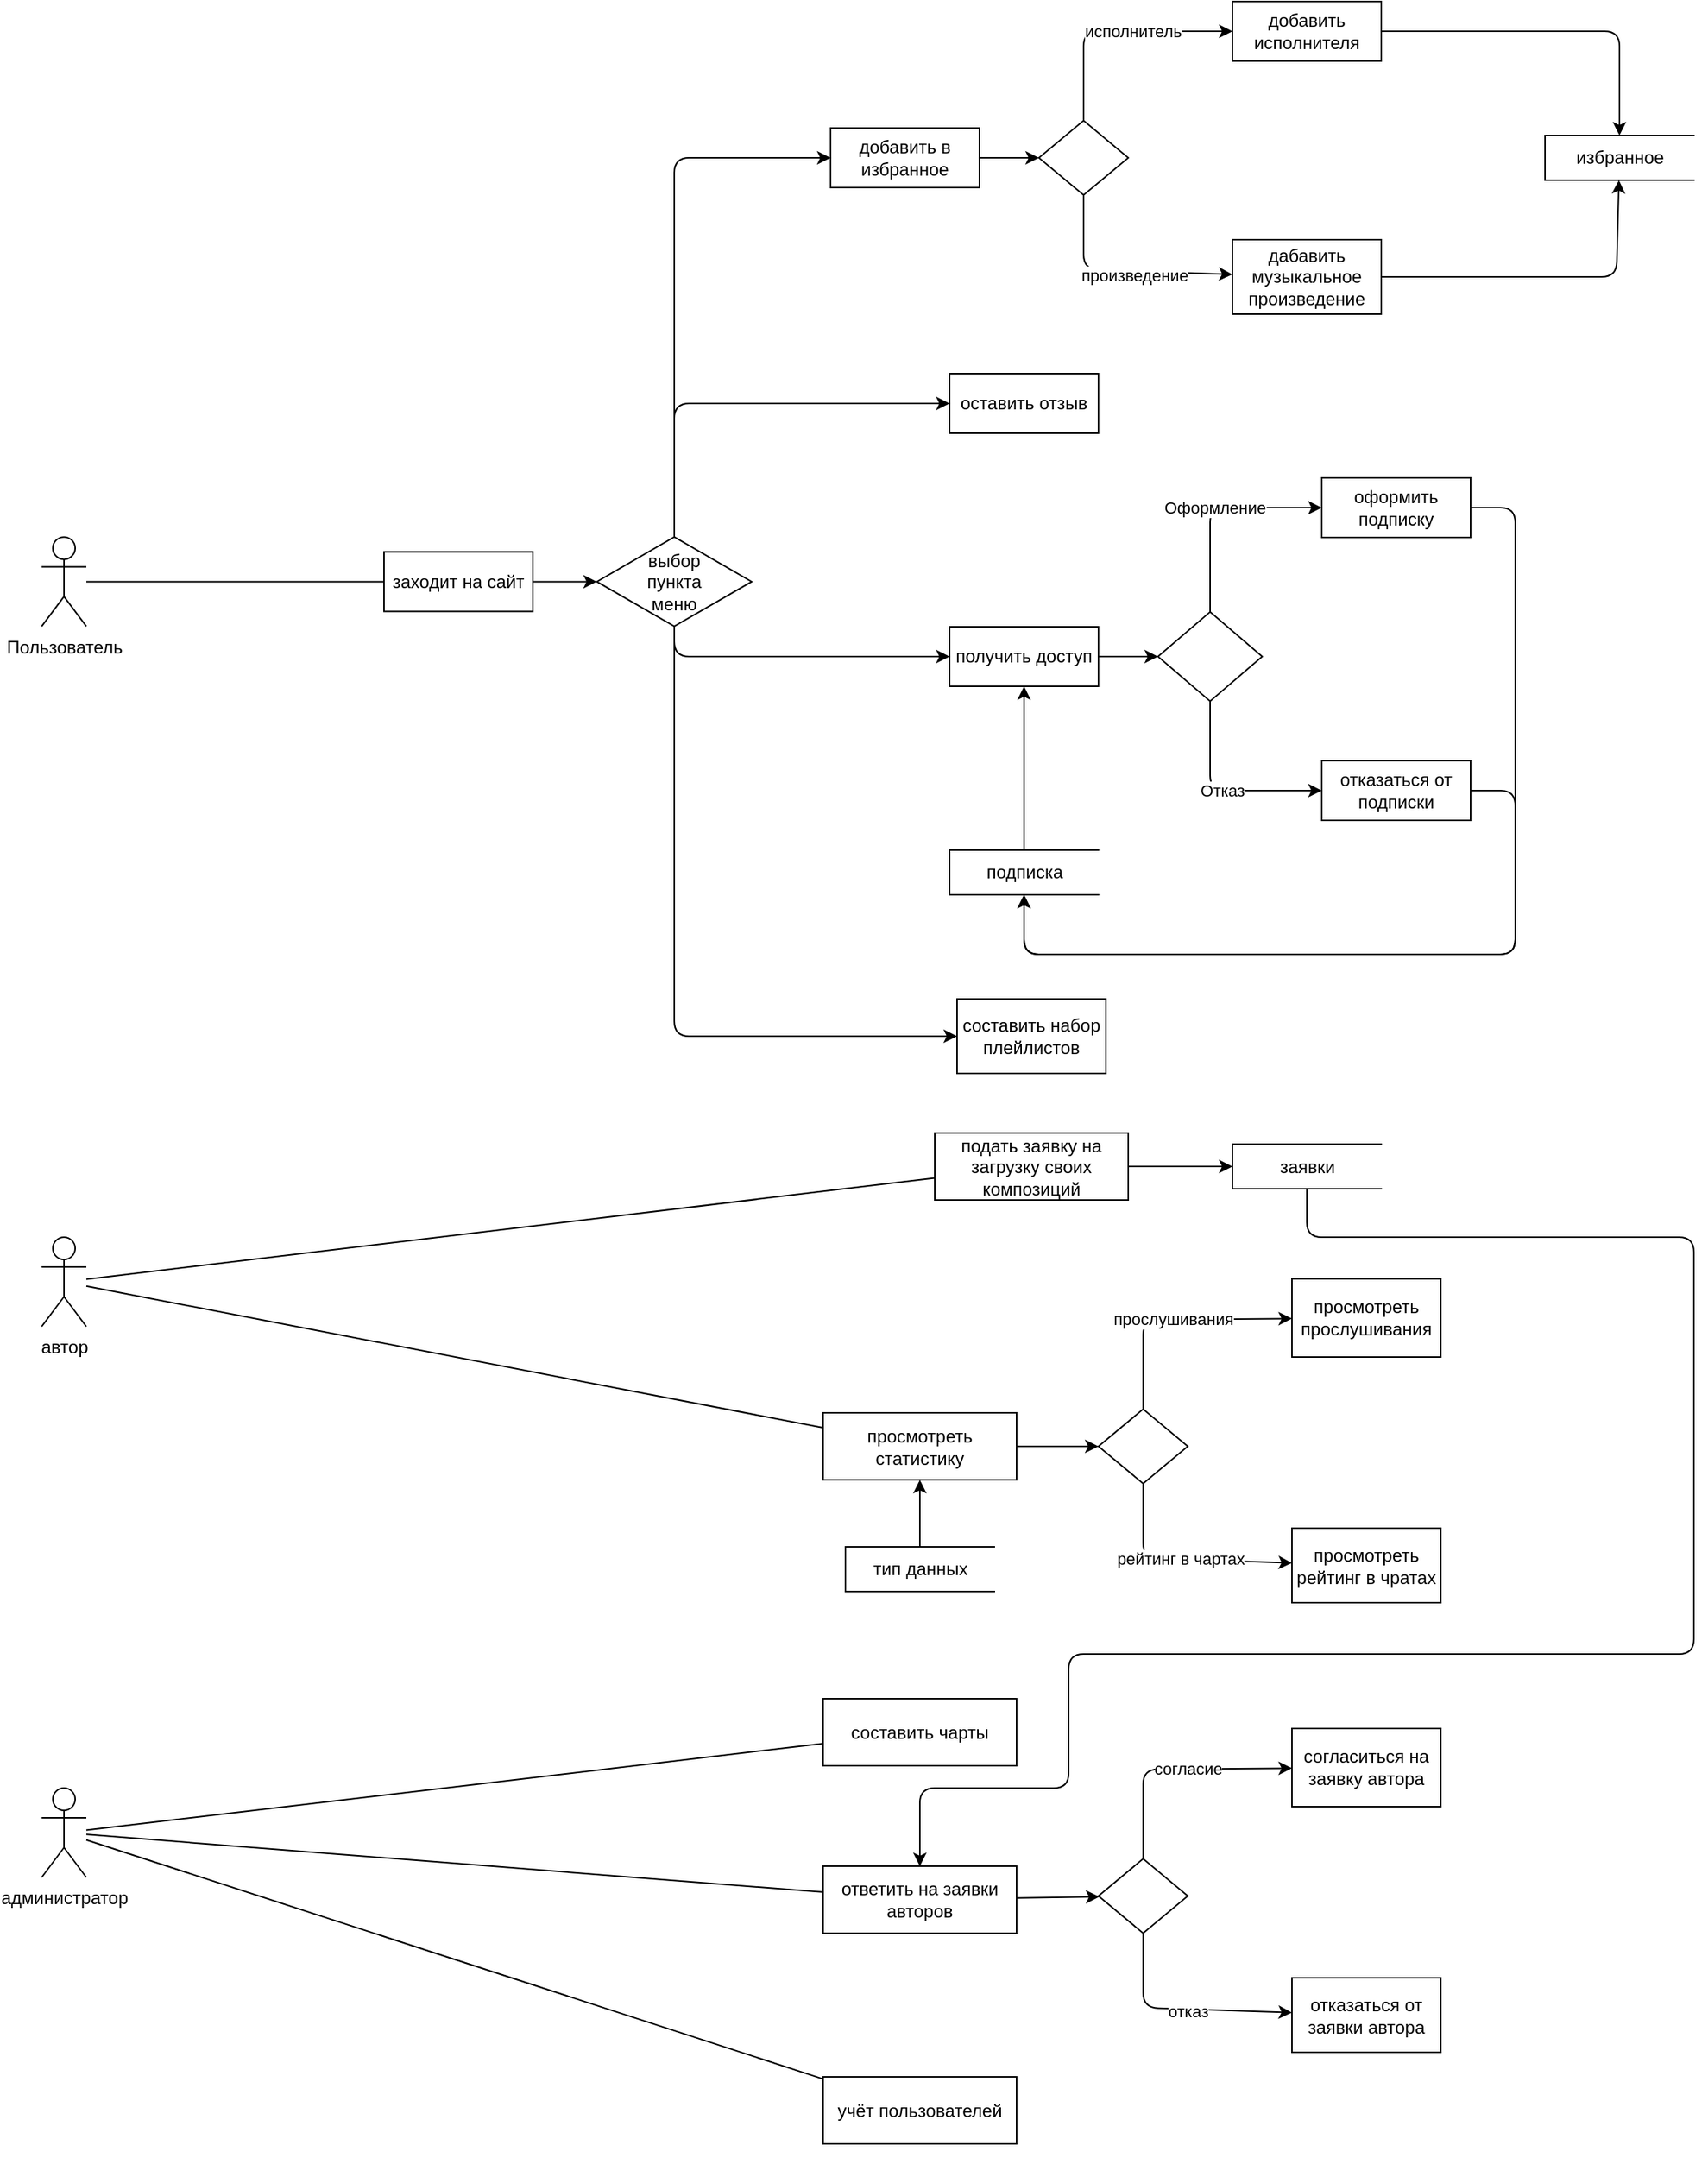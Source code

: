 <mxfile version="15.5.2" type="device" pages="2"><diagram id="x2m9xSOuauWkbCSFKLqA" name="Страница 1"><mxGraphModel dx="1806" dy="1756" grid="1" gridSize="10" guides="1" tooltips="1" connect="1" arrows="1" fold="1" page="1" pageScale="1" pageWidth="827" pageHeight="1169" math="0" shadow="0"><root><mxCell id="0"/><mxCell id="1" parent="0"/><mxCell id="N2sHEX1uIcaa_9FFR6iz-1" value="Пользователь" style="shape=umlActor;verticalLabelPosition=bottom;verticalAlign=top;html=1;outlineConnect=0;" parent="1" vertex="1"><mxGeometry x="-330" y="119.7" width="30" height="60" as="geometry"/></mxCell><mxCell id="N2sHEX1uIcaa_9FFR6iz-2" value="" style="endArrow=none;html=1;" parent="1" source="N2sHEX1uIcaa_9FFR6iz-1" target="N2sHEX1uIcaa_9FFR6iz-3" edge="1"><mxGeometry width="50" height="50" relative="1" as="geometry"><mxPoint x="160" y="299.7" as="sourcePoint"/><mxPoint x="-100" y="159.7" as="targetPoint"/></mxGeometry></mxCell><mxCell id="iRl3DJ97S0IFw4UnPUvw-6" style="edgeStyle=orthogonalEdgeStyle;rounded=0;orthogonalLoop=1;jettySize=auto;html=1;" parent="1" source="N2sHEX1uIcaa_9FFR6iz-3" target="iRl3DJ97S0IFw4UnPUvw-5" edge="1"><mxGeometry relative="1" as="geometry"/></mxCell><mxCell id="N2sHEX1uIcaa_9FFR6iz-3" value="заходит на сайт" style="rounded=0;whiteSpace=wrap;html=1;" parent="1" vertex="1"><mxGeometry x="-100" y="129.7" width="100" height="40" as="geometry"/></mxCell><mxCell id="N2sHEX1uIcaa_9FFR6iz-5" value="получить доступ" style="rounded=0;whiteSpace=wrap;html=1;" parent="1" vertex="1"><mxGeometry x="280" y="180" width="100" height="40" as="geometry"/></mxCell><mxCell id="N2sHEX1uIcaa_9FFR6iz-6" value="добавить в избранное" style="rounded=0;whiteSpace=wrap;html=1;" parent="1" vertex="1"><mxGeometry x="200" y="-155" width="100" height="40" as="geometry"/></mxCell><mxCell id="N2sHEX1uIcaa_9FFR6iz-7" value="оставить отзыв" style="rounded=0;whiteSpace=wrap;html=1;" parent="1" vertex="1"><mxGeometry x="280" y="10" width="100" height="40" as="geometry"/></mxCell><mxCell id="N2sHEX1uIcaa_9FFR6iz-10" value="" style="rhombus;whiteSpace=wrap;html=1;" parent="1" vertex="1"><mxGeometry x="420" y="170" width="70" height="60" as="geometry"/></mxCell><mxCell id="N2sHEX1uIcaa_9FFR6iz-11" value="" style="endArrow=classic;html=1;" parent="1" source="N2sHEX1uIcaa_9FFR6iz-5" target="N2sHEX1uIcaa_9FFR6iz-10" edge="1"><mxGeometry width="50" height="50" relative="1" as="geometry"><mxPoint x="400" y="340" as="sourcePoint"/><mxPoint x="430" y="200" as="targetPoint"/></mxGeometry></mxCell><mxCell id="N2sHEX1uIcaa_9FFR6iz-12" value="подписка" style="html=1;dashed=0;whitespace=wrap;shape=partialRectangle;right=0;" parent="1" vertex="1"><mxGeometry x="280" y="330" width="100" height="30" as="geometry"/></mxCell><mxCell id="N2sHEX1uIcaa_9FFR6iz-13" value="" style="endArrow=classic;html=1;" parent="1" source="N2sHEX1uIcaa_9FFR6iz-12" target="N2sHEX1uIcaa_9FFR6iz-5" edge="1"><mxGeometry width="50" height="50" relative="1" as="geometry"><mxPoint x="400" y="210" as="sourcePoint"/><mxPoint x="450" y="160" as="targetPoint"/></mxGeometry></mxCell><mxCell id="lSBhg6P_wEcgFPhDnSpZ-16" value="Оформление" style="endArrow=classic;html=1;edgeStyle=orthogonalEdgeStyle;" parent="1" source="N2sHEX1uIcaa_9FFR6iz-10" target="lSBhg6P_wEcgFPhDnSpZ-25" edge="1"><mxGeometry relative="1" as="geometry"><mxPoint x="370" y="320" as="sourcePoint"/><mxPoint x="530" y="100" as="targetPoint"/><Array as="points"><mxPoint x="455" y="100"/></Array></mxGeometry></mxCell><mxCell id="lSBhg6P_wEcgFPhDnSpZ-21" value="Отказ" style="endArrow=classic;html=1;edgeStyle=orthogonalEdgeStyle;" parent="1" source="N2sHEX1uIcaa_9FFR6iz-10" target="lSBhg6P_wEcgFPhDnSpZ-24" edge="1"><mxGeometry relative="1" as="geometry"><mxPoint x="370" y="250" as="sourcePoint"/><mxPoint x="530" y="290" as="targetPoint"/><Array as="points"><mxPoint x="455" y="290"/></Array></mxGeometry></mxCell><mxCell id="lSBhg6P_wEcgFPhDnSpZ-24" value="отказаться от подписки" style="rounded=0;whiteSpace=wrap;html=1;" parent="1" vertex="1"><mxGeometry x="530" y="270" width="100" height="40" as="geometry"/></mxCell><mxCell id="lSBhg6P_wEcgFPhDnSpZ-25" value="оформить подписку" style="rounded=0;whiteSpace=wrap;html=1;" parent="1" vertex="1"><mxGeometry x="530" y="80" width="100" height="40" as="geometry"/></mxCell><mxCell id="lSBhg6P_wEcgFPhDnSpZ-33" value="" style="endArrow=classic;html=1;edgeStyle=orthogonalEdgeStyle;" parent="1" source="lSBhg6P_wEcgFPhDnSpZ-25" target="N2sHEX1uIcaa_9FFR6iz-12" edge="1"><mxGeometry width="50" height="50" relative="1" as="geometry"><mxPoint x="630" y="100" as="sourcePoint"/><mxPoint x="610" y="250" as="targetPoint"/><Array as="points"><mxPoint x="660" y="100"/><mxPoint x="660" y="400"/><mxPoint x="330" y="400"/></Array></mxGeometry></mxCell><mxCell id="lSBhg6P_wEcgFPhDnSpZ-34" value="" style="endArrow=classic;html=1;edgeStyle=orthogonalEdgeStyle;" parent="1" source="lSBhg6P_wEcgFPhDnSpZ-24" target="N2sHEX1uIcaa_9FFR6iz-12" edge="1"><mxGeometry width="50" height="50" relative="1" as="geometry"><mxPoint x="560" y="300" as="sourcePoint"/><mxPoint x="380" y="370" as="targetPoint"/><Array as="points"><mxPoint x="660" y="290"/><mxPoint x="660" y="400"/><mxPoint x="330" y="400"/></Array></mxGeometry></mxCell><mxCell id="lSBhg6P_wEcgFPhDnSpZ-38" value="" style="endArrow=classic;html=1;" parent="1" source="N2sHEX1uIcaa_9FFR6iz-6" target="lSBhg6P_wEcgFPhDnSpZ-39" edge="1"><mxGeometry width="50" height="50" relative="1" as="geometry"><mxPoint x="340" y="-175" as="sourcePoint"/><mxPoint x="340" y="-105" as="targetPoint"/></mxGeometry></mxCell><mxCell id="lSBhg6P_wEcgFPhDnSpZ-39" value="" style="shape=rhombus;html=1;dashed=0;whitespace=wrap;perimeter=rhombusPerimeter;" parent="1" vertex="1"><mxGeometry x="340" y="-160" width="60" height="50" as="geometry"/></mxCell><mxCell id="lSBhg6P_wEcgFPhDnSpZ-41" value="" style="endArrow=classic;html=1;" parent="1" source="lSBhg6P_wEcgFPhDnSpZ-39" target="lSBhg6P_wEcgFPhDnSpZ-51" edge="1"><mxGeometry relative="1" as="geometry"><mxPoint x="170" y="40" as="sourcePoint"/><mxPoint x="470" y="-220" as="targetPoint"/><Array as="points"><mxPoint x="370" y="-220"/></Array></mxGeometry></mxCell><mxCell id="lSBhg6P_wEcgFPhDnSpZ-43" value="исполнитель" style="edgeLabel;html=1;align=center;verticalAlign=middle;resizable=0;points=[];" parent="lSBhg6P_wEcgFPhDnSpZ-41" vertex="1" connectable="0"><mxGeometry x="0.16" y="-1" relative="1" as="geometry"><mxPoint y="-1" as="offset"/></mxGeometry></mxCell><mxCell id="lSBhg6P_wEcgFPhDnSpZ-47" value="" style="endArrow=classic;html=1;" parent="1" source="lSBhg6P_wEcgFPhDnSpZ-39" target="lSBhg6P_wEcgFPhDnSpZ-50" edge="1"><mxGeometry relative="1" as="geometry"><mxPoint x="370" y="-100" as="sourcePoint"/><mxPoint x="470" y="-60" as="targetPoint"/><Array as="points"><mxPoint x="370" y="-60"/></Array></mxGeometry></mxCell><mxCell id="lSBhg6P_wEcgFPhDnSpZ-49" value="произведение" style="edgeLabel;html=1;align=center;verticalAlign=middle;resizable=0;points=[];" parent="lSBhg6P_wEcgFPhDnSpZ-47" vertex="1" connectable="0"><mxGeometry x="0.112" y="-3" relative="1" as="geometry"><mxPoint as="offset"/></mxGeometry></mxCell><mxCell id="lSBhg6P_wEcgFPhDnSpZ-50" value="дабавить музыкальное произведение" style="rounded=0;whiteSpace=wrap;html=1;" parent="1" vertex="1"><mxGeometry x="470" y="-80" width="100" height="50" as="geometry"/></mxCell><mxCell id="lSBhg6P_wEcgFPhDnSpZ-51" value="добавить исполнителя" style="rounded=0;whiteSpace=wrap;html=1;" parent="1" vertex="1"><mxGeometry x="470" y="-240" width="100" height="40" as="geometry"/></mxCell><mxCell id="lSBhg6P_wEcgFPhDnSpZ-52" value="избранное" style="html=1;dashed=0;whitespace=wrap;shape=partialRectangle;right=0;" parent="1" vertex="1"><mxGeometry x="680" y="-150" width="100" height="30" as="geometry"/></mxCell><mxCell id="lSBhg6P_wEcgFPhDnSpZ-53" value="" style="endArrow=classic;html=1;" parent="1" source="lSBhg6P_wEcgFPhDnSpZ-50" target="lSBhg6P_wEcgFPhDnSpZ-52" edge="1"><mxGeometry width="50" height="50" relative="1" as="geometry"><mxPoint x="480" y="-50" as="sourcePoint"/><mxPoint x="530" y="-100" as="targetPoint"/><Array as="points"><mxPoint x="728" y="-55"/></Array></mxGeometry></mxCell><mxCell id="lSBhg6P_wEcgFPhDnSpZ-54" value="" style="endArrow=classic;html=1;" parent="1" source="lSBhg6P_wEcgFPhDnSpZ-51" target="lSBhg6P_wEcgFPhDnSpZ-52" edge="1"><mxGeometry width="50" height="50" relative="1" as="geometry"><mxPoint x="480" y="-50" as="sourcePoint"/><mxPoint x="530" y="-100" as="targetPoint"/><Array as="points"><mxPoint x="730" y="-220"/></Array></mxGeometry></mxCell><mxCell id="lSBhg6P_wEcgFPhDnSpZ-56" value="составить набор плейлистов" style="rounded=0;whiteSpace=wrap;html=1;" parent="1" vertex="1"><mxGeometry x="285" y="430" width="100" height="50" as="geometry"/></mxCell><mxCell id="lSBhg6P_wEcgFPhDnSpZ-57" value="автор" style="shape=umlActor;verticalLabelPosition=bottom;verticalAlign=top;html=1;outlineConnect=0;" parent="1" vertex="1"><mxGeometry x="-330" y="590" width="30" height="60" as="geometry"/></mxCell><mxCell id="lSBhg6P_wEcgFPhDnSpZ-59" value="подать заявку на загрузку своих композиций" style="rounded=0;whiteSpace=wrap;html=1;" parent="1" vertex="1"><mxGeometry x="270" y="520" width="130" height="45" as="geometry"/></mxCell><mxCell id="lSBhg6P_wEcgFPhDnSpZ-62" value="просмотреть статистику" style="rounded=0;whiteSpace=wrap;html=1;" parent="1" vertex="1"><mxGeometry x="195" y="708" width="130" height="45" as="geometry"/></mxCell><mxCell id="lSBhg6P_wEcgFPhDnSpZ-64" value="тип данных" style="html=1;dashed=0;whitespace=wrap;shape=partialRectangle;right=0;" parent="1" vertex="1"><mxGeometry x="210" y="798" width="100" height="30" as="geometry"/></mxCell><mxCell id="lSBhg6P_wEcgFPhDnSpZ-65" value="" style="endArrow=classic;html=1;" parent="1" source="lSBhg6P_wEcgFPhDnSpZ-64" target="lSBhg6P_wEcgFPhDnSpZ-62" edge="1"><mxGeometry width="50" height="50" relative="1" as="geometry"><mxPoint x="410" y="828" as="sourcePoint"/><mxPoint x="460" y="778" as="targetPoint"/></mxGeometry></mxCell><mxCell id="lSBhg6P_wEcgFPhDnSpZ-66" value="" style="shape=rhombus;html=1;dashed=0;whitespace=wrap;perimeter=rhombusPerimeter;" parent="1" vertex="1"><mxGeometry x="380" y="705.5" width="60" height="50" as="geometry"/></mxCell><mxCell id="lSBhg6P_wEcgFPhDnSpZ-67" value="прослушивания" style="endArrow=classic;html=1;" parent="1" source="lSBhg6P_wEcgFPhDnSpZ-66" target="lSBhg6P_wEcgFPhDnSpZ-72" edge="1"><mxGeometry relative="1" as="geometry"><mxPoint x="210" y="905.5" as="sourcePoint"/><mxPoint x="510" y="645.5" as="targetPoint"/><Array as="points"><mxPoint x="410" y="645.5"/></Array></mxGeometry></mxCell><mxCell id="lSBhg6P_wEcgFPhDnSpZ-69" value="рейтинг в чартах" style="endArrow=classic;html=1;" parent="1" source="lSBhg6P_wEcgFPhDnSpZ-66" target="lSBhg6P_wEcgFPhDnSpZ-71" edge="1"><mxGeometry relative="1" as="geometry"><mxPoint x="410" y="765.5" as="sourcePoint"/><mxPoint x="520" y="806" as="targetPoint"/><Array as="points"><mxPoint x="410" y="805.5"/></Array></mxGeometry></mxCell><mxCell id="lSBhg6P_wEcgFPhDnSpZ-71" value="просмотреть рейтинг в чратах" style="rounded=0;whiteSpace=wrap;html=1;" parent="1" vertex="1"><mxGeometry x="510" y="785.5" width="100" height="50" as="geometry"/></mxCell><mxCell id="lSBhg6P_wEcgFPhDnSpZ-72" value="просмотреть прослушивания" style="rounded=0;whiteSpace=wrap;html=1;" parent="1" vertex="1"><mxGeometry x="510" y="618" width="100" height="52.5" as="geometry"/></mxCell><mxCell id="lSBhg6P_wEcgFPhDnSpZ-76" value="" style="endArrow=classic;html=1;" parent="1" source="lSBhg6P_wEcgFPhDnSpZ-62" target="lSBhg6P_wEcgFPhDnSpZ-66" edge="1"><mxGeometry width="50" height="50" relative="1" as="geometry"><mxPoint x="410" y="598" as="sourcePoint"/><mxPoint x="460" y="548" as="targetPoint"/></mxGeometry></mxCell><mxCell id="lSBhg6P_wEcgFPhDnSpZ-80" value="администратор" style="shape=umlActor;verticalLabelPosition=bottom;verticalAlign=top;html=1;outlineConnect=0;" parent="1" vertex="1"><mxGeometry x="-330" y="960" width="30" height="60" as="geometry"/></mxCell><mxCell id="lSBhg6P_wEcgFPhDnSpZ-81" value="составить чарты" style="rounded=0;whiteSpace=wrap;html=1;" parent="1" vertex="1"><mxGeometry x="195" y="900" width="130" height="45" as="geometry"/></mxCell><mxCell id="lSBhg6P_wEcgFPhDnSpZ-82" value="заявки" style="html=1;dashed=0;whitespace=wrap;shape=partialRectangle;right=0;" parent="1" vertex="1"><mxGeometry x="470" y="527.5" width="100" height="30" as="geometry"/></mxCell><mxCell id="lSBhg6P_wEcgFPhDnSpZ-83" value="" style="endArrow=classic;html=1;" parent="1" source="lSBhg6P_wEcgFPhDnSpZ-59" target="lSBhg6P_wEcgFPhDnSpZ-82" edge="1"><mxGeometry width="50" height="50" relative="1" as="geometry"><mxPoint x="360" y="570" as="sourcePoint"/><mxPoint x="410" y="520" as="targetPoint"/></mxGeometry></mxCell><mxCell id="lSBhg6P_wEcgFPhDnSpZ-84" value="ответить на заявки авторов" style="rounded=0;whiteSpace=wrap;html=1;" parent="1" vertex="1"><mxGeometry x="195" y="1012.5" width="130" height="45" as="geometry"/></mxCell><mxCell id="lSBhg6P_wEcgFPhDnSpZ-90" value="" style="shape=rhombus;html=1;dashed=0;whitespace=wrap;perimeter=rhombusPerimeter;" parent="1" vertex="1"><mxGeometry x="380" y="1007.5" width="60" height="50" as="geometry"/></mxCell><mxCell id="lSBhg6P_wEcgFPhDnSpZ-91" value="" style="endArrow=classic;html=1;" parent="1" source="lSBhg6P_wEcgFPhDnSpZ-90" target="lSBhg6P_wEcgFPhDnSpZ-96" edge="1"><mxGeometry relative="1" as="geometry"><mxPoint x="210" y="1207.5" as="sourcePoint"/><mxPoint x="510" y="947.5" as="targetPoint"/><Array as="points"><mxPoint x="410" y="947.5"/></Array></mxGeometry></mxCell><mxCell id="lSBhg6P_wEcgFPhDnSpZ-92" value="согласие" style="edgeLabel;html=1;align=center;verticalAlign=middle;resizable=0;points=[];" parent="lSBhg6P_wEcgFPhDnSpZ-91" vertex="1" connectable="0"><mxGeometry x="0.26" relative="1" as="geometry"><mxPoint x="-11" as="offset"/></mxGeometry></mxCell><mxCell id="lSBhg6P_wEcgFPhDnSpZ-93" value="" style="endArrow=classic;html=1;" parent="1" source="lSBhg6P_wEcgFPhDnSpZ-90" target="lSBhg6P_wEcgFPhDnSpZ-95" edge="1"><mxGeometry relative="1" as="geometry"><mxPoint x="410" y="1067.5" as="sourcePoint"/><mxPoint x="520" y="1108" as="targetPoint"/><Array as="points"><mxPoint x="410" y="1107.5"/></Array></mxGeometry></mxCell><mxCell id="lSBhg6P_wEcgFPhDnSpZ-99" value="отказ" style="edgeLabel;html=1;align=center;verticalAlign=middle;resizable=0;points=[];" parent="lSBhg6P_wEcgFPhDnSpZ-93" vertex="1" connectable="0"><mxGeometry x="0.184" y="-1" relative="1" as="geometry"><mxPoint x="-9" as="offset"/></mxGeometry></mxCell><mxCell id="lSBhg6P_wEcgFPhDnSpZ-95" value="отказаться от заявки автора" style="rounded=0;whiteSpace=wrap;html=1;" parent="1" vertex="1"><mxGeometry x="510" y="1087.5" width="100" height="50" as="geometry"/></mxCell><mxCell id="lSBhg6P_wEcgFPhDnSpZ-96" value="согласиться на заявку автора" style="rounded=0;whiteSpace=wrap;html=1;" parent="1" vertex="1"><mxGeometry x="510" y="920" width="100" height="52.5" as="geometry"/></mxCell><mxCell id="lSBhg6P_wEcgFPhDnSpZ-97" value="" style="endArrow=classic;html=1;" parent="1" source="lSBhg6P_wEcgFPhDnSpZ-84" target="lSBhg6P_wEcgFPhDnSpZ-90" edge="1"><mxGeometry width="50" height="50" relative="1" as="geometry"><mxPoint x="325" y="1032.5" as="sourcePoint"/><mxPoint x="460" y="850" as="targetPoint"/></mxGeometry></mxCell><mxCell id="lSBhg6P_wEcgFPhDnSpZ-101" value="" style="endArrow=classic;html=1;jumpStyle=arc;" parent="1" source="lSBhg6P_wEcgFPhDnSpZ-82" target="lSBhg6P_wEcgFPhDnSpZ-84" edge="1"><mxGeometry width="50" height="50" relative="1" as="geometry"><mxPoint x="360" y="1070" as="sourcePoint"/><mxPoint x="750" y="1000" as="targetPoint"/><Array as="points"><mxPoint x="520" y="590"/><mxPoint x="780" y="590"/><mxPoint x="780" y="870"/><mxPoint x="360" y="870"/><mxPoint x="360" y="960"/><mxPoint x="260" y="960"/></Array></mxGeometry></mxCell><mxCell id="lSBhg6P_wEcgFPhDnSpZ-115" value="учёт пользователей" style="rounded=0;whiteSpace=wrap;html=1;" parent="1" vertex="1"><mxGeometry x="195" y="1154" width="130" height="45" as="geometry"/></mxCell><mxCell id="lSBhg6P_wEcgFPhDnSpZ-117" style="edgeStyle=orthogonalEdgeStyle;rounded=0;jumpStyle=arc;jumpSize=10;orthogonalLoop=1;jettySize=auto;html=1;exitX=0.5;exitY=1;exitDx=0;exitDy=0;" parent="1" source="lSBhg6P_wEcgFPhDnSpZ-115" target="lSBhg6P_wEcgFPhDnSpZ-115" edge="1"><mxGeometry relative="1" as="geometry"/></mxCell><mxCell id="iRl3DJ97S0IFw4UnPUvw-1" value="" style="endArrow=classic;html=1;endFill=1;edgeStyle=orthogonalEdgeStyle;" parent="1" source="iRl3DJ97S0IFw4UnPUvw-5" target="lSBhg6P_wEcgFPhDnSpZ-56" edge="1"><mxGeometry width="50" height="50" relative="1" as="geometry"><mxPoint x="95" y="230" as="sourcePoint"/><mxPoint x="226.5" y="430.95" as="targetPoint"/><Array as="points"><mxPoint x="95" y="455"/></Array></mxGeometry></mxCell><mxCell id="iRl3DJ97S0IFw4UnPUvw-3" value="" style="endArrow=classic;html=1;endFill=1;edgeStyle=orthogonalEdgeStyle;exitX=0.5;exitY=0;exitDx=0;exitDy=0;exitPerimeter=0;" parent="1" source="iRl3DJ97S0IFw4UnPUvw-5" target="N2sHEX1uIcaa_9FFR6iz-7" edge="1"><mxGeometry width="50" height="50" relative="1" as="geometry"><mxPoint x="414" y="-19.05" as="sourcePoint"/><mxPoint x="194" y="-50.0" as="targetPoint"/><Array as="points"><mxPoint x="95" y="30"/></Array></mxGeometry></mxCell><mxCell id="iRl3DJ97S0IFw4UnPUvw-4" style="edgeStyle=orthogonalEdgeStyle;orthogonalLoop=1;jettySize=auto;html=1;endArrow=classic;endFill=1;" parent="1" source="iRl3DJ97S0IFw4UnPUvw-5" target="N2sHEX1uIcaa_9FFR6iz-5" edge="1"><mxGeometry relative="1" as="geometry"><mxPoint x="156.5" y="95.95" as="targetPoint"/><Array as="points"><mxPoint x="95" y="200"/></Array></mxGeometry></mxCell><mxCell id="iRl3DJ97S0IFw4UnPUvw-8" style="edgeStyle=orthogonalEdgeStyle;rounded=1;orthogonalLoop=1;jettySize=auto;html=1;" parent="1" source="iRl3DJ97S0IFw4UnPUvw-5" target="N2sHEX1uIcaa_9FFR6iz-6" edge="1"><mxGeometry relative="1" as="geometry"><Array as="points"><mxPoint x="95" y="-135"/></Array></mxGeometry></mxCell><mxCell id="iRl3DJ97S0IFw4UnPUvw-5" value="выбор&lt;br&gt;пункта&lt;br&gt;меню" style="strokeWidth=1;html=1;shape=mxgraph.flowchart.decision;whiteSpace=wrap;" parent="1" vertex="1"><mxGeometry x="43" y="119.7" width="104" height="60" as="geometry"/></mxCell><mxCell id="iRl3DJ97S0IFw4UnPUvw-12" value="" style="endArrow=none;html=1;rounded=1;comic=0;sketch=0;" parent="1" source="lSBhg6P_wEcgFPhDnSpZ-57" target="lSBhg6P_wEcgFPhDnSpZ-59" edge="1"><mxGeometry width="50" height="50" relative="1" as="geometry"><mxPoint x="430" y="680" as="sourcePoint"/><mxPoint x="480" y="630" as="targetPoint"/></mxGeometry></mxCell><mxCell id="iRl3DJ97S0IFw4UnPUvw-13" value="" style="endArrow=none;html=1;rounded=1;comic=0;sketch=0;" parent="1" source="lSBhg6P_wEcgFPhDnSpZ-57" target="lSBhg6P_wEcgFPhDnSpZ-62" edge="1"><mxGeometry width="50" height="50" relative="1" as="geometry"><mxPoint x="110" y="618.77" as="sourcePoint"/><mxPoint x="280" y="570.83" as="targetPoint"/></mxGeometry></mxCell><mxCell id="iRl3DJ97S0IFw4UnPUvw-14" value="" style="endArrow=none;html=1;rounded=1;comic=0;sketch=0;" parent="1" source="lSBhg6P_wEcgFPhDnSpZ-80" target="lSBhg6P_wEcgFPhDnSpZ-81" edge="1"><mxGeometry width="50" height="50" relative="1" as="geometry"><mxPoint x="80" y="970.22" as="sourcePoint"/><mxPoint x="250" y="922.28" as="targetPoint"/></mxGeometry></mxCell><mxCell id="iRl3DJ97S0IFw4UnPUvw-15" value="" style="endArrow=none;html=1;rounded=1;comic=0;sketch=0;" parent="1" source="lSBhg6P_wEcgFPhDnSpZ-80" target="lSBhg6P_wEcgFPhDnSpZ-84" edge="1"><mxGeometry width="50" height="50" relative="1" as="geometry"><mxPoint y="1027.94" as="sourcePoint"/><mxPoint x="170" y="980" as="targetPoint"/></mxGeometry></mxCell><mxCell id="iRl3DJ97S0IFw4UnPUvw-16" value="" style="endArrow=none;html=1;rounded=1;comic=0;sketch=0;" parent="1" source="lSBhg6P_wEcgFPhDnSpZ-80" target="lSBhg6P_wEcgFPhDnSpZ-115" edge="1"><mxGeometry width="50" height="50" relative="1" as="geometry"><mxPoint x="-10" y="1087.94" as="sourcePoint"/><mxPoint x="160" y="1040" as="targetPoint"/></mxGeometry></mxCell></root></mxGraphModel></diagram><diagram id="rb2fnQqKy-oTNJvaz7Hq" name="Page-2"><mxGraphModel dx="979" dy="587" grid="1" gridSize="10" guides="1" tooltips="1" connect="1" arrows="1" fold="1" page="1" pageScale="1" pageWidth="827" pageHeight="1169" math="0" shadow="0"><root><mxCell id="FPRfPh-XwPBOYbg2Q8Ab-0"/><mxCell id="FPRfPh-XwPBOYbg2Q8Ab-1" parent="FPRfPh-XwPBOYbg2Q8Ab-0"/></root></mxGraphModel></diagram></mxfile>